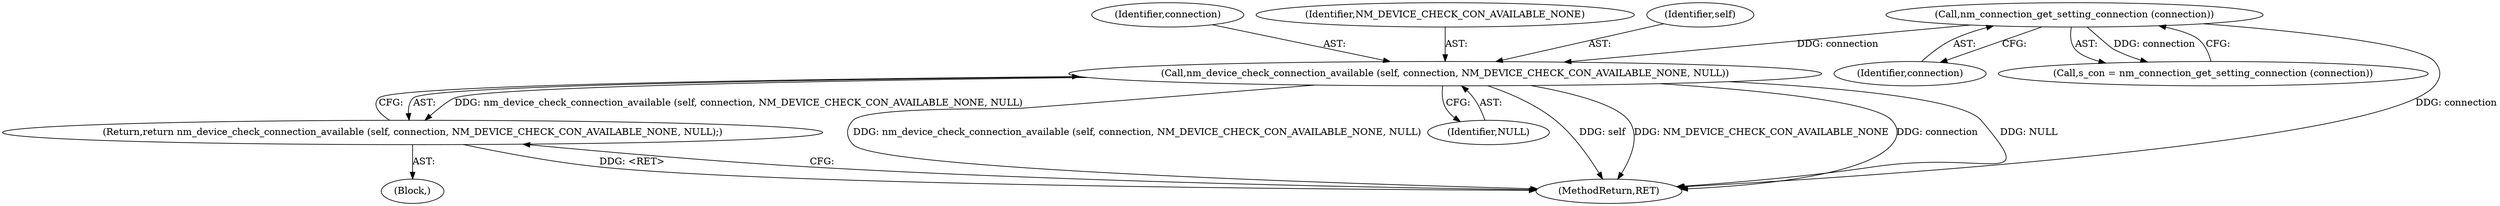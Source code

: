 digraph "0_NetworkManager_d5fc88e573fa58b93034b04d35a2454f5d28cad9@API" {
"1002773" [label="(Call,nm_device_check_connection_available (self, connection, NM_DEVICE_CHECK_CON_AVAILABLE_NONE, NULL))"];
"1002764" [label="(Call,nm_connection_get_setting_connection (connection))"];
"1002772" [label="(Return,return nm_device_check_connection_available (self, connection, NM_DEVICE_CHECK_CON_AVAILABLE_NONE, NULL);)"];
"1002775" [label="(Identifier,connection)"];
"1002773" [label="(Call,nm_device_check_connection_available (self, connection, NM_DEVICE_CHECK_CON_AVAILABLE_NONE, NULL))"];
"1002776" [label="(Identifier,NM_DEVICE_CHECK_CON_AVAILABLE_NONE)"];
"1002764" [label="(Call,nm_connection_get_setting_connection (connection))"];
"1002772" [label="(Return,return nm_device_check_connection_available (self, connection, NM_DEVICE_CHECK_CON_AVAILABLE_NONE, NULL);)"];
"1002762" [label="(Call,s_con = nm_connection_get_setting_connection (connection))"];
"1002774" [label="(Identifier,self)"];
"1002777" [label="(Identifier,NULL)"];
"1007368" [label="(MethodReturn,RET)"];
"1002765" [label="(Identifier,connection)"];
"1002760" [label="(Block,)"];
"1002773" -> "1002772"  [label="AST: "];
"1002773" -> "1002777"  [label="CFG: "];
"1002774" -> "1002773"  [label="AST: "];
"1002775" -> "1002773"  [label="AST: "];
"1002776" -> "1002773"  [label="AST: "];
"1002777" -> "1002773"  [label="AST: "];
"1002772" -> "1002773"  [label="CFG: "];
"1002773" -> "1007368"  [label="DDG: nm_device_check_connection_available (self, connection, NM_DEVICE_CHECK_CON_AVAILABLE_NONE, NULL)"];
"1002773" -> "1007368"  [label="DDG: self"];
"1002773" -> "1007368"  [label="DDG: NM_DEVICE_CHECK_CON_AVAILABLE_NONE"];
"1002773" -> "1007368"  [label="DDG: connection"];
"1002773" -> "1007368"  [label="DDG: NULL"];
"1002773" -> "1002772"  [label="DDG: nm_device_check_connection_available (self, connection, NM_DEVICE_CHECK_CON_AVAILABLE_NONE, NULL)"];
"1002764" -> "1002773"  [label="DDG: connection"];
"1002764" -> "1002762"  [label="AST: "];
"1002764" -> "1002765"  [label="CFG: "];
"1002765" -> "1002764"  [label="AST: "];
"1002762" -> "1002764"  [label="CFG: "];
"1002764" -> "1007368"  [label="DDG: connection"];
"1002764" -> "1002762"  [label="DDG: connection"];
"1002772" -> "1002760"  [label="AST: "];
"1007368" -> "1002772"  [label="CFG: "];
"1002772" -> "1007368"  [label="DDG: <RET>"];
}
